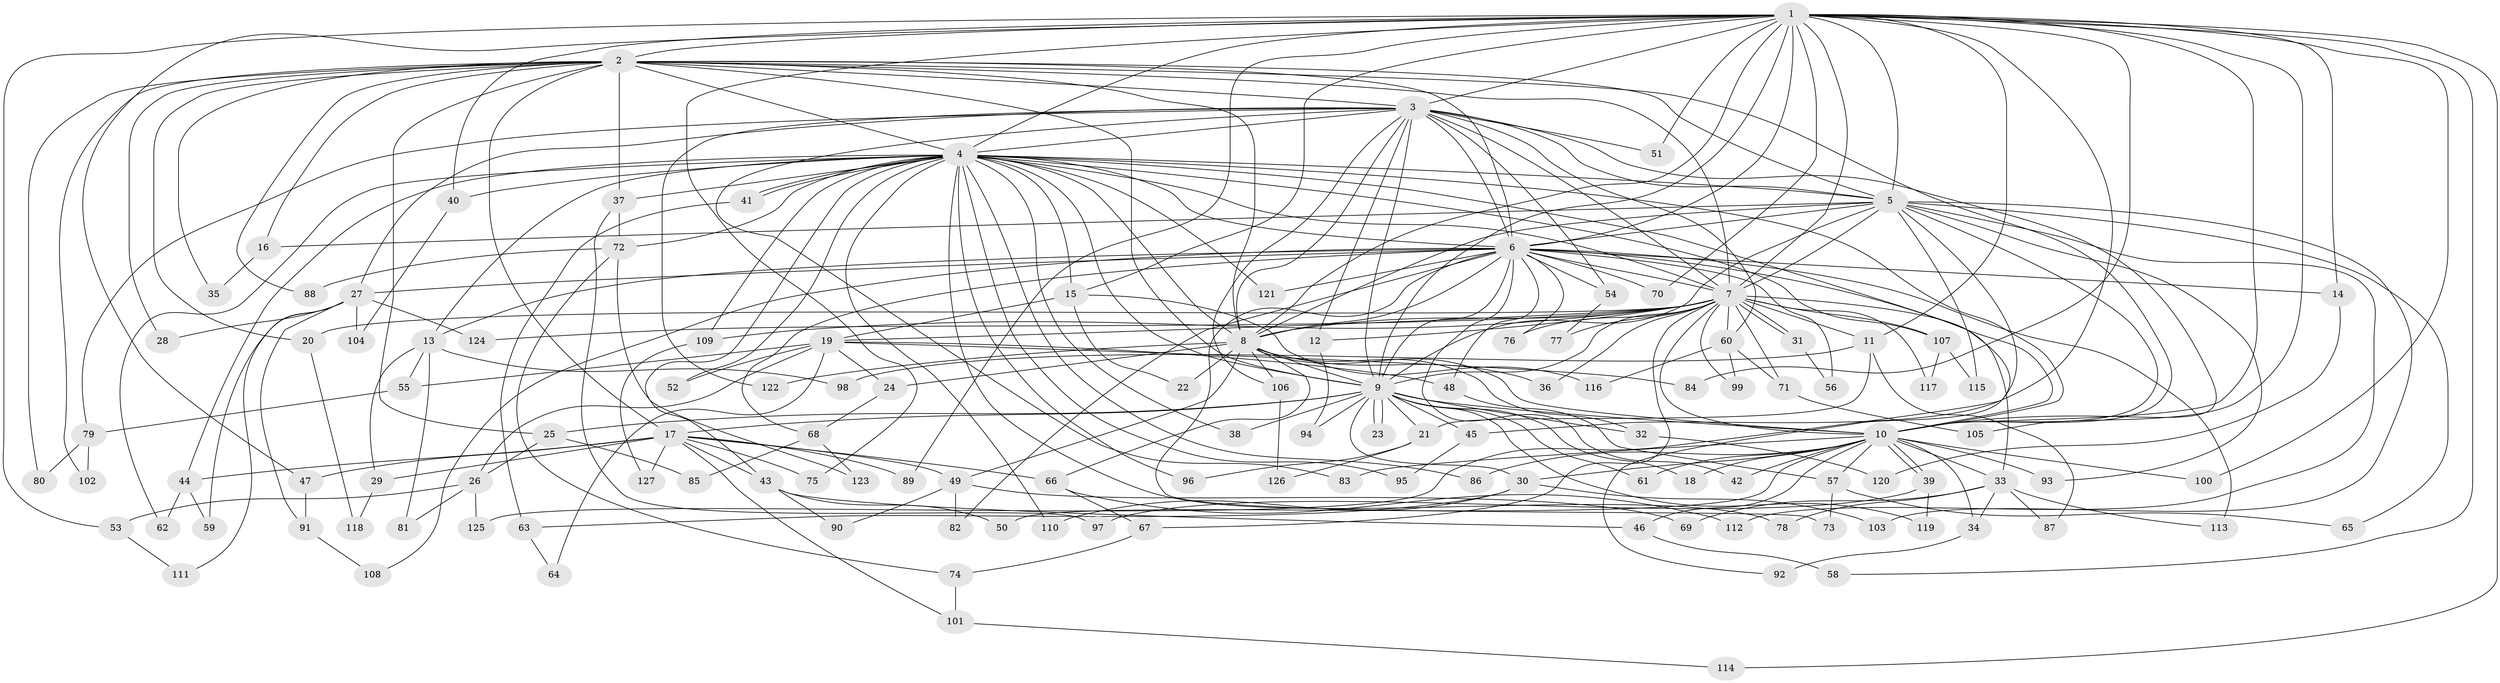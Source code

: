 // Generated by graph-tools (version 1.1) at 2025/01/03/09/25 03:01:13]
// undirected, 127 vertices, 279 edges
graph export_dot {
graph [start="1"]
  node [color=gray90,style=filled];
  1;
  2;
  3;
  4;
  5;
  6;
  7;
  8;
  9;
  10;
  11;
  12;
  13;
  14;
  15;
  16;
  17;
  18;
  19;
  20;
  21;
  22;
  23;
  24;
  25;
  26;
  27;
  28;
  29;
  30;
  31;
  32;
  33;
  34;
  35;
  36;
  37;
  38;
  39;
  40;
  41;
  42;
  43;
  44;
  45;
  46;
  47;
  48;
  49;
  50;
  51;
  52;
  53;
  54;
  55;
  56;
  57;
  58;
  59;
  60;
  61;
  62;
  63;
  64;
  65;
  66;
  67;
  68;
  69;
  70;
  71;
  72;
  73;
  74;
  75;
  76;
  77;
  78;
  79;
  80;
  81;
  82;
  83;
  84;
  85;
  86;
  87;
  88;
  89;
  90;
  91;
  92;
  93;
  94;
  95;
  96;
  97;
  98;
  99;
  100;
  101;
  102;
  103;
  104;
  105;
  106;
  107;
  108;
  109;
  110;
  111;
  112;
  113;
  114;
  115;
  116;
  117;
  118;
  119;
  120;
  121;
  122;
  123;
  124;
  125;
  126;
  127;
  1 -- 2;
  1 -- 3;
  1 -- 4;
  1 -- 5;
  1 -- 6;
  1 -- 7;
  1 -- 8;
  1 -- 9;
  1 -- 10;
  1 -- 11;
  1 -- 14;
  1 -- 15;
  1 -- 40;
  1 -- 45;
  1 -- 47;
  1 -- 51;
  1 -- 53;
  1 -- 58;
  1 -- 70;
  1 -- 75;
  1 -- 84;
  1 -- 89;
  1 -- 100;
  1 -- 105;
  1 -- 114;
  2 -- 3;
  2 -- 4;
  2 -- 5;
  2 -- 6;
  2 -- 7;
  2 -- 8;
  2 -- 9;
  2 -- 10;
  2 -- 16;
  2 -- 17;
  2 -- 20;
  2 -- 25;
  2 -- 28;
  2 -- 35;
  2 -- 37;
  2 -- 80;
  2 -- 88;
  2 -- 102;
  3 -- 4;
  3 -- 5;
  3 -- 6;
  3 -- 7;
  3 -- 8;
  3 -- 9;
  3 -- 10;
  3 -- 12;
  3 -- 27;
  3 -- 51;
  3 -- 54;
  3 -- 60;
  3 -- 79;
  3 -- 83;
  3 -- 106;
  3 -- 122;
  4 -- 5;
  4 -- 6;
  4 -- 7;
  4 -- 8;
  4 -- 9;
  4 -- 10;
  4 -- 13;
  4 -- 15;
  4 -- 37;
  4 -- 38;
  4 -- 40;
  4 -- 41;
  4 -- 41;
  4 -- 43;
  4 -- 44;
  4 -- 52;
  4 -- 62;
  4 -- 72;
  4 -- 78;
  4 -- 86;
  4 -- 92;
  4 -- 95;
  4 -- 96;
  4 -- 107;
  4 -- 109;
  4 -- 110;
  4 -- 121;
  5 -- 6;
  5 -- 7;
  5 -- 8;
  5 -- 9;
  5 -- 10;
  5 -- 16;
  5 -- 65;
  5 -- 93;
  5 -- 103;
  5 -- 112;
  5 -- 115;
  5 -- 125;
  6 -- 7;
  6 -- 8;
  6 -- 9;
  6 -- 10;
  6 -- 13;
  6 -- 14;
  6 -- 27;
  6 -- 42;
  6 -- 48;
  6 -- 54;
  6 -- 56;
  6 -- 68;
  6 -- 70;
  6 -- 73;
  6 -- 76;
  6 -- 82;
  6 -- 108;
  6 -- 113;
  6 -- 121;
  7 -- 8;
  7 -- 9;
  7 -- 10;
  7 -- 11;
  7 -- 12;
  7 -- 19;
  7 -- 20;
  7 -- 31;
  7 -- 31;
  7 -- 33;
  7 -- 36;
  7 -- 60;
  7 -- 67;
  7 -- 71;
  7 -- 76;
  7 -- 77;
  7 -- 99;
  7 -- 107;
  7 -- 109;
  7 -- 117;
  7 -- 124;
  8 -- 9;
  8 -- 10;
  8 -- 22;
  8 -- 24;
  8 -- 32;
  8 -- 36;
  8 -- 49;
  8 -- 66;
  8 -- 106;
  8 -- 122;
  9 -- 10;
  9 -- 17;
  9 -- 18;
  9 -- 21;
  9 -- 23;
  9 -- 23;
  9 -- 25;
  9 -- 30;
  9 -- 32;
  9 -- 38;
  9 -- 45;
  9 -- 61;
  9 -- 94;
  9 -- 119;
  10 -- 18;
  10 -- 30;
  10 -- 33;
  10 -- 34;
  10 -- 39;
  10 -- 39;
  10 -- 42;
  10 -- 46;
  10 -- 50;
  10 -- 57;
  10 -- 61;
  10 -- 83;
  10 -- 86;
  10 -- 93;
  10 -- 100;
  11 -- 21;
  11 -- 87;
  11 -- 98;
  12 -- 94;
  13 -- 29;
  13 -- 55;
  13 -- 81;
  13 -- 98;
  14 -- 120;
  15 -- 19;
  15 -- 22;
  15 -- 116;
  16 -- 35;
  17 -- 29;
  17 -- 43;
  17 -- 44;
  17 -- 47;
  17 -- 49;
  17 -- 66;
  17 -- 75;
  17 -- 89;
  17 -- 101;
  17 -- 127;
  19 -- 24;
  19 -- 26;
  19 -- 48;
  19 -- 52;
  19 -- 55;
  19 -- 64;
  19 -- 84;
  20 -- 118;
  21 -- 96;
  21 -- 126;
  24 -- 68;
  25 -- 26;
  25 -- 85;
  26 -- 53;
  26 -- 81;
  26 -- 125;
  27 -- 28;
  27 -- 59;
  27 -- 91;
  27 -- 104;
  27 -- 111;
  27 -- 124;
  29 -- 118;
  30 -- 63;
  30 -- 103;
  30 -- 110;
  31 -- 56;
  32 -- 120;
  33 -- 34;
  33 -- 69;
  33 -- 78;
  33 -- 87;
  33 -- 113;
  34 -- 92;
  37 -- 72;
  37 -- 97;
  39 -- 97;
  39 -- 119;
  40 -- 104;
  41 -- 63;
  43 -- 46;
  43 -- 50;
  43 -- 90;
  44 -- 59;
  44 -- 62;
  45 -- 95;
  46 -- 58;
  47 -- 91;
  48 -- 57;
  49 -- 69;
  49 -- 82;
  49 -- 90;
  53 -- 111;
  54 -- 77;
  55 -- 79;
  57 -- 65;
  57 -- 73;
  60 -- 71;
  60 -- 99;
  60 -- 116;
  63 -- 64;
  66 -- 67;
  66 -- 112;
  67 -- 74;
  68 -- 85;
  68 -- 123;
  71 -- 105;
  72 -- 74;
  72 -- 88;
  72 -- 123;
  74 -- 101;
  79 -- 80;
  79 -- 102;
  91 -- 108;
  101 -- 114;
  106 -- 126;
  107 -- 115;
  107 -- 117;
  109 -- 127;
}

